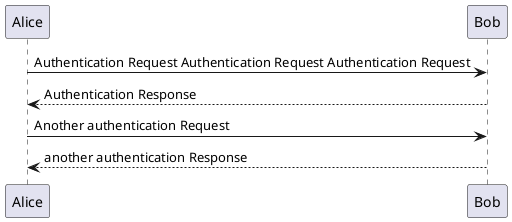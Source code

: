 @startuml
Alice -> Bob: Authentication Request Authentication Request Authentication Request
Bob --> Alice: Authentication Response

Alice -> Bob: Another authentication Request
Alice <-- Bob: another authentication Response
@enduml